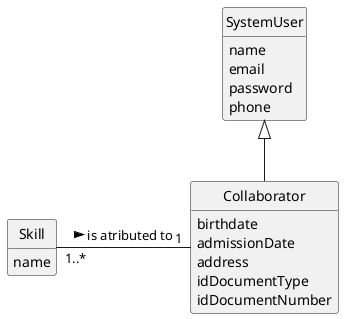 @startuml
skinparam monochrome true
skinparam packageStyle rectangle
skinparam shadowing false

'left to right direction

skinparam classAttributeIconSize 0

hide circle
hide methods

class SystemUser {
    name
    email
    password
    phone

}


class Collaborator {
    birthdate
    admissionDate
    address
    idDocumentType
    idDocumentNumber
}

class Skill {
    name
}


Skill "1..*" - "1" Collaborator: is atributed to >
SystemUser <|-- Collaborator
@enduml